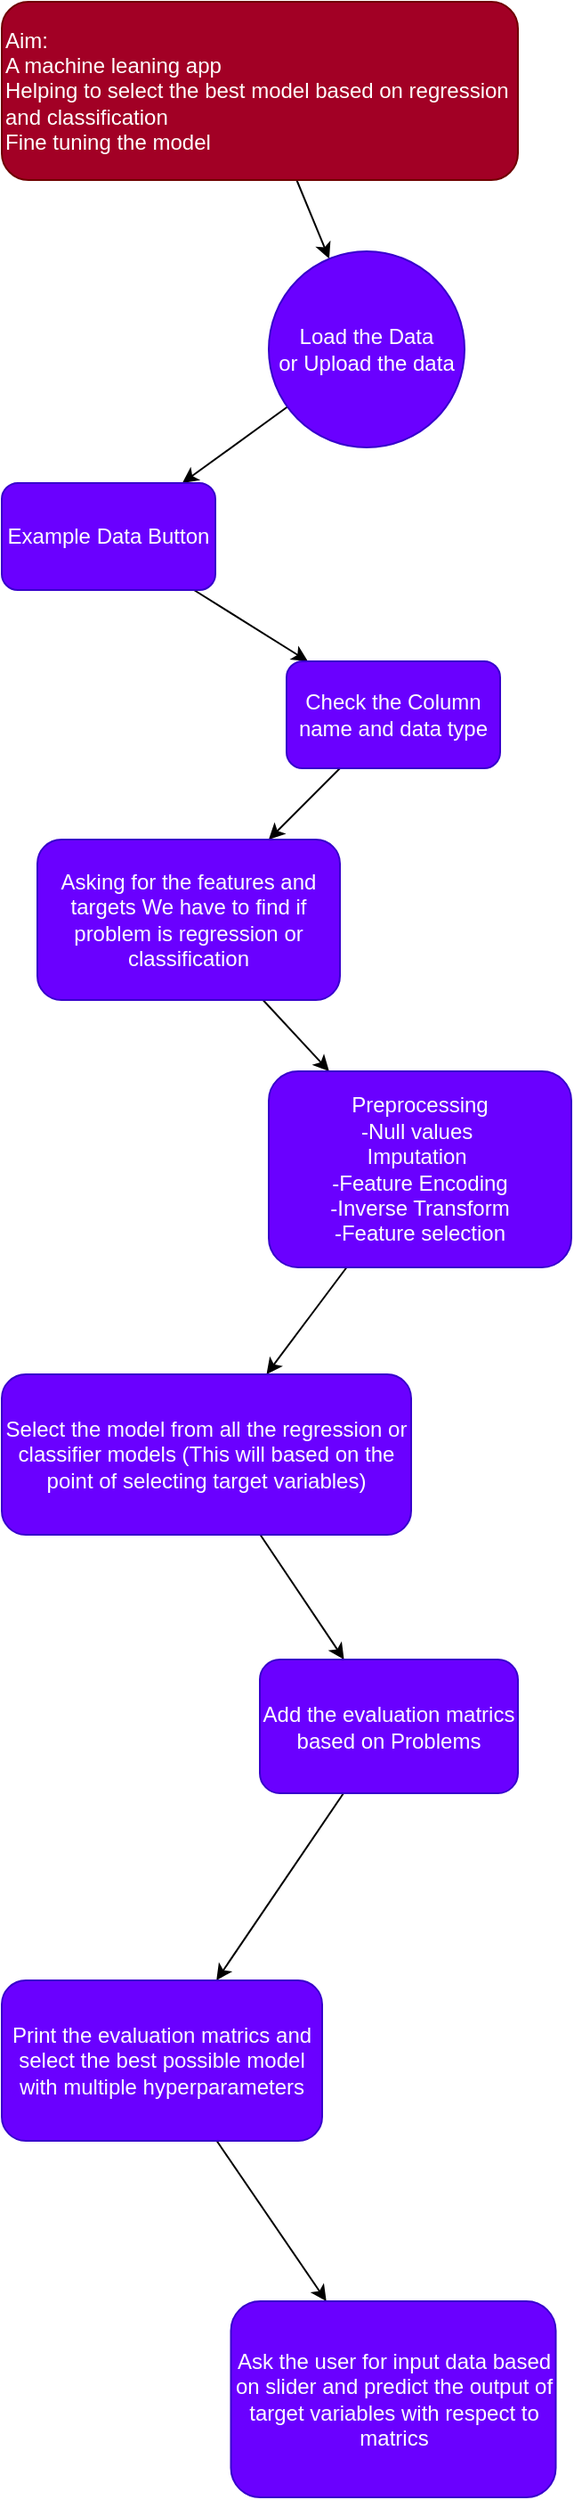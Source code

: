 <mxfile>
    <diagram id="DrlXYd3jnoiQOG3U0Pyj" name="Page-1">
        <mxGraphModel dx="573" dy="475" grid="1" gridSize="10" guides="1" tooltips="1" connect="1" arrows="1" fold="1" page="1" pageScale="1" pageWidth="850" pageHeight="1100" math="0" shadow="0">
            <root>
                <mxCell id="0"/>
                <mxCell id="1" parent="0"/>
                <mxCell id="9" value="" style="edgeStyle=none;html=1;" edge="1" parent="1" source="7" target="8">
                    <mxGeometry relative="1" as="geometry"/>
                </mxCell>
                <mxCell id="7" value="Aim:&lt;br&gt;A machine leaning app&lt;br&gt;Helping to select the best model based on regression and classification&amp;nbsp;&lt;br&gt;&lt;div style=&quot;&quot;&gt;&lt;span style=&quot;background-color: initial;&quot;&gt;Fine tuning the model&lt;/span&gt;&lt;/div&gt;" style="rounded=1;whiteSpace=wrap;html=1;align=left;fillColor=#a20025;fontColor=#ffffff;strokeColor=#6F0000;" vertex="1" parent="1">
                    <mxGeometry x="100" y="50" width="290" height="100" as="geometry"/>
                </mxCell>
                <mxCell id="11" value="" style="edgeStyle=none;html=1;" edge="1" parent="1" source="8" target="10">
                    <mxGeometry relative="1" as="geometry"/>
                </mxCell>
                <mxCell id="8" value="Load the Data&lt;br&gt;or Upload the data" style="ellipse;whiteSpace=wrap;html=1;align=center;fillColor=#6a00ff;strokeColor=#3700CC;fontColor=#ffffff;rounded=1;" vertex="1" parent="1">
                    <mxGeometry x="250" y="190" width="110" height="110" as="geometry"/>
                </mxCell>
                <mxCell id="13" value="" style="edgeStyle=none;html=1;" edge="1" parent="1" source="10" target="12">
                    <mxGeometry relative="1" as="geometry"/>
                </mxCell>
                <mxCell id="10" value="Example Data Button" style="rounded=1;whiteSpace=wrap;html=1;align=center;fillColor=#6a00ff;strokeColor=#3700CC;fontColor=#ffffff;" vertex="1" parent="1">
                    <mxGeometry x="100" y="320" width="120" height="60" as="geometry"/>
                </mxCell>
                <mxCell id="16" value="" style="edgeStyle=none;html=1;" edge="1" parent="1" source="12" target="15">
                    <mxGeometry relative="1" as="geometry"/>
                </mxCell>
                <mxCell id="12" value="Check the Column name and data type" style="whiteSpace=wrap;html=1;align=center;fillColor=#6a00ff;strokeColor=#3700CC;fontColor=#ffffff;rounded=1;" vertex="1" parent="1">
                    <mxGeometry x="260" y="420" width="120" height="60" as="geometry"/>
                </mxCell>
                <mxCell id="18" value="" style="edgeStyle=none;html=1;" edge="1" parent="1" source="15" target="17">
                    <mxGeometry relative="1" as="geometry"/>
                </mxCell>
                <mxCell id="15" value="Asking for the features and targets We have to find if problem is regression or classification" style="whiteSpace=wrap;html=1;align=center;fillColor=#6a00ff;strokeColor=#3700CC;fontColor=#ffffff;rounded=1;" vertex="1" parent="1">
                    <mxGeometry x="120" y="520" width="170" height="90" as="geometry"/>
                </mxCell>
                <mxCell id="20" value="" style="edgeStyle=none;html=1;" edge="1" parent="1" source="17" target="19">
                    <mxGeometry relative="1" as="geometry"/>
                </mxCell>
                <mxCell id="17" value="Preprocessing&lt;br&gt;-Null values&amp;nbsp;&lt;br&gt;Imputation&amp;nbsp;&lt;br&gt;-Feature Encoding&lt;br&gt;-Inverse Transform&lt;br&gt;-Feature selection" style="whiteSpace=wrap;html=1;fillColor=#6a00ff;strokeColor=#3700CC;fontColor=#ffffff;rounded=1;" vertex="1" parent="1">
                    <mxGeometry x="250" y="650" width="170" height="110" as="geometry"/>
                </mxCell>
                <mxCell id="22" value="" style="edgeStyle=none;html=1;" edge="1" parent="1" source="19" target="21">
                    <mxGeometry relative="1" as="geometry"/>
                </mxCell>
                <mxCell id="19" value="Select the model from all the regression or classifier models (This will based on the point of selecting target variables)" style="whiteSpace=wrap;html=1;fillColor=#6a00ff;strokeColor=#3700CC;fontColor=#ffffff;rounded=1;" vertex="1" parent="1">
                    <mxGeometry x="100" y="820" width="230" height="90" as="geometry"/>
                </mxCell>
                <mxCell id="24" value="" style="edgeStyle=none;html=1;" edge="1" parent="1" source="21" target="23">
                    <mxGeometry relative="1" as="geometry"/>
                </mxCell>
                <mxCell id="21" value="Add the evaluation matrics based on Problems" style="whiteSpace=wrap;html=1;fillColor=#6a00ff;strokeColor=#3700CC;fontColor=#ffffff;rounded=1;" vertex="1" parent="1">
                    <mxGeometry x="245" y="980" width="145" height="75" as="geometry"/>
                </mxCell>
                <mxCell id="26" value="" style="edgeStyle=none;html=1;" edge="1" parent="1" source="23" target="25">
                    <mxGeometry relative="1" as="geometry"/>
                </mxCell>
                <mxCell id="23" value="Print the evaluation matrics and select the best possible model with multiple hyperparameters" style="whiteSpace=wrap;html=1;fillColor=#6a00ff;strokeColor=#3700CC;fontColor=#ffffff;rounded=1;" vertex="1" parent="1">
                    <mxGeometry x="100" y="1160" width="180" height="90" as="geometry"/>
                </mxCell>
                <mxCell id="25" value="Ask the user for input data based on slider and predict the output of target variables with respect to matrics" style="whiteSpace=wrap;html=1;fillColor=#6a00ff;strokeColor=#3700CC;fontColor=#ffffff;rounded=1;" vertex="1" parent="1">
                    <mxGeometry x="228.75" y="1340" width="182.5" height="110" as="geometry"/>
                </mxCell>
            </root>
        </mxGraphModel>
    </diagram>
</mxfile>